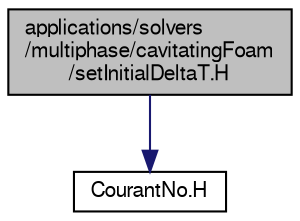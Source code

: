 digraph "applications/solvers/multiphase/cavitatingFoam/setInitialDeltaT.H"
{
  bgcolor="transparent";
  edge [fontname="FreeSans",fontsize="10",labelfontname="FreeSans",labelfontsize="10"];
  node [fontname="FreeSans",fontsize="10",shape=record];
  Node0 [label="applications/solvers\l/multiphase/cavitatingFoam\l/setInitialDeltaT.H",height=0.2,width=0.4,color="black", fillcolor="grey75", style="filled", fontcolor="black"];
  Node0 -> Node1 [color="midnightblue",fontsize="10",style="solid",fontname="FreeSans"];
  Node1 [label="CourantNo.H",height=0.2,width=0.4,color="black",URL="$a39359.html",tooltip="Calculates and outputs the mean and maximum Courant Numbers. "];
}
